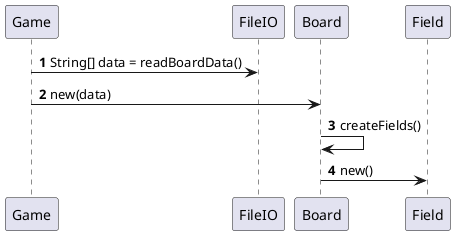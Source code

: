 @startuml
'https://plantuml.com/sequence-diagram

autonumber

Game -> FileIO: String[] data = readBoardData()

Game -> Board : new(data)
Board -> Board : createFields()
Board -> Field : new()

@enduml